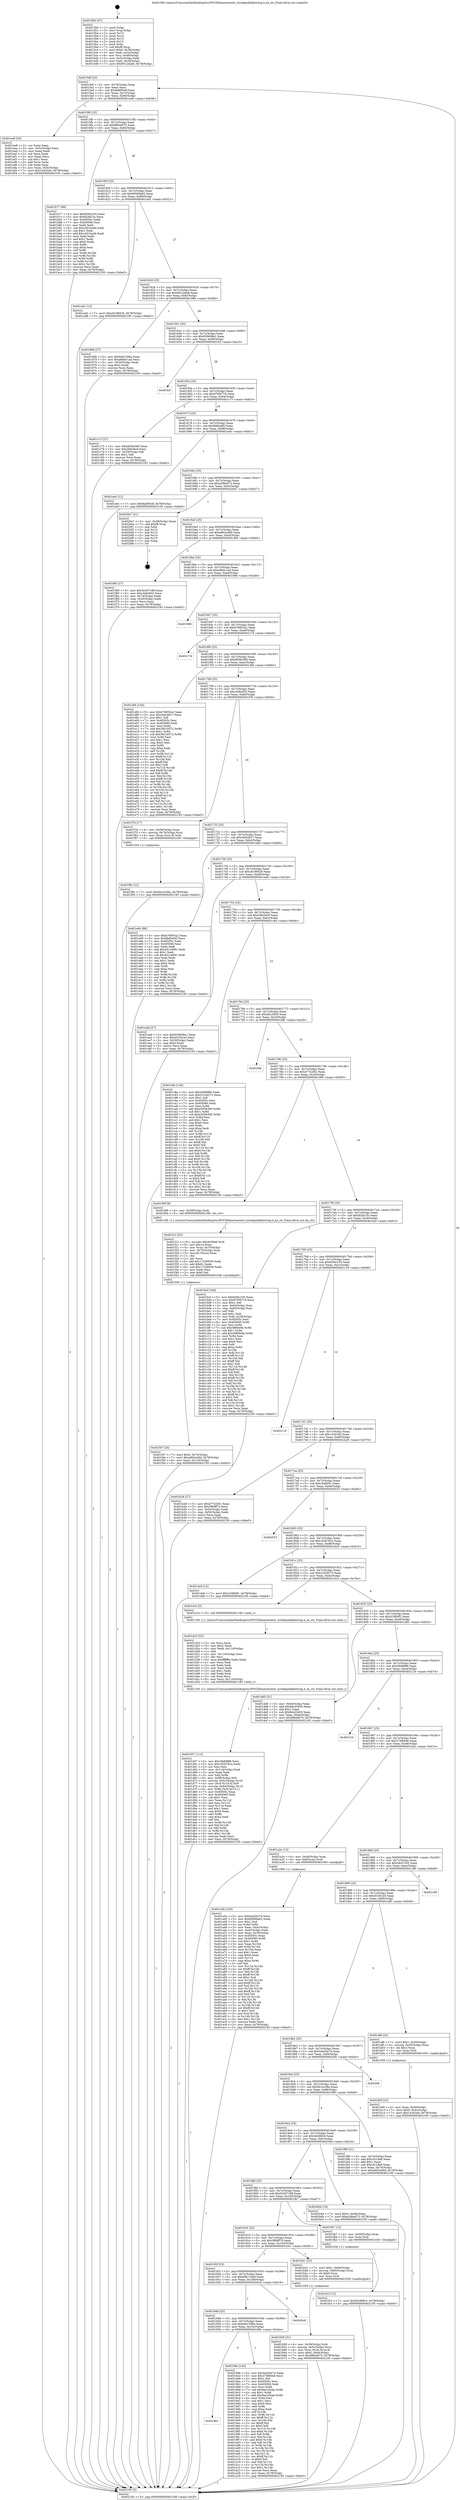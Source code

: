 digraph "0x4015b0" {
  label = "0x4015b0 (/mnt/c/Users/mathe/Desktop/tcc/POCII/binaries/extr_h2odepsklibkstring.h_ks_str_Final-ollvm.out::main(0))"
  labelloc = "t"
  node[shape=record]

  Entry [label="",width=0.3,height=0.3,shape=circle,fillcolor=black,style=filled]
  "0x4015df" [label="{
     0x4015df [23]\l
     | [instrs]\l
     &nbsp;&nbsp;0x4015df \<+3\>: mov -0x78(%rbp),%eax\l
     &nbsp;&nbsp;0x4015e2 \<+2\>: mov %eax,%ecx\l
     &nbsp;&nbsp;0x4015e4 \<+6\>: sub $0x8a8f544f,%ecx\l
     &nbsp;&nbsp;0x4015ea \<+3\>: mov %eax,-0x7c(%rbp)\l
     &nbsp;&nbsp;0x4015ed \<+3\>: mov %ecx,-0x80(%rbp)\l
     &nbsp;&nbsp;0x4015f0 \<+6\>: je 0000000000401ee8 \<main+0x938\>\l
  }"]
  "0x401ee8" [label="{
     0x401ee8 [33]\l
     | [instrs]\l
     &nbsp;&nbsp;0x401ee8 \<+2\>: xor %eax,%eax\l
     &nbsp;&nbsp;0x401eea \<+3\>: mov -0x5c(%rbp),%ecx\l
     &nbsp;&nbsp;0x401eed \<+2\>: mov %eax,%edx\l
     &nbsp;&nbsp;0x401eef \<+2\>: sub %ecx,%edx\l
     &nbsp;&nbsp;0x401ef1 \<+2\>: mov %eax,%ecx\l
     &nbsp;&nbsp;0x401ef3 \<+3\>: sub $0x1,%ecx\l
     &nbsp;&nbsp;0x401ef6 \<+2\>: add %ecx,%edx\l
     &nbsp;&nbsp;0x401ef8 \<+2\>: sub %edx,%eax\l
     &nbsp;&nbsp;0x401efa \<+3\>: mov %eax,-0x5c(%rbp)\l
     &nbsp;&nbsp;0x401efd \<+7\>: movl $0x14343d4,-0x78(%rbp)\l
     &nbsp;&nbsp;0x401f04 \<+5\>: jmp 0000000000402195 \<main+0xbe5\>\l
  }"]
  "0x4015f6" [label="{
     0x4015f6 [25]\l
     | [instrs]\l
     &nbsp;&nbsp;0x4015f6 \<+5\>: jmp 00000000004015fb \<main+0x4b\>\l
     &nbsp;&nbsp;0x4015fb \<+3\>: mov -0x7c(%rbp),%eax\l
     &nbsp;&nbsp;0x4015fe \<+5\>: sub $0x8f6ed675,%eax\l
     &nbsp;&nbsp;0x401603 \<+6\>: mov %eax,-0x84(%rbp)\l
     &nbsp;&nbsp;0x401609 \<+6\>: je 0000000000401b77 \<main+0x5c7\>\l
  }"]
  Exit [label="",width=0.3,height=0.3,shape=circle,fillcolor=black,style=filled,peripheries=2]
  "0x401b77" [label="{
     0x401b77 [88]\l
     | [instrs]\l
     &nbsp;&nbsp;0x401b77 \<+5\>: mov $0xf458c235,%eax\l
     &nbsp;&nbsp;0x401b7c \<+5\>: mov $0xf42fa15c,%ecx\l
     &nbsp;&nbsp;0x401b81 \<+7\>: mov 0x40505c,%edx\l
     &nbsp;&nbsp;0x401b88 \<+7\>: mov 0x405060,%esi\l
     &nbsp;&nbsp;0x401b8f \<+2\>: mov %edx,%edi\l
     &nbsp;&nbsp;0x401b91 \<+6\>: sub $0xc401ba4b,%edi\l
     &nbsp;&nbsp;0x401b97 \<+3\>: sub $0x1,%edi\l
     &nbsp;&nbsp;0x401b9a \<+6\>: add $0xc401ba4b,%edi\l
     &nbsp;&nbsp;0x401ba0 \<+3\>: imul %edi,%edx\l
     &nbsp;&nbsp;0x401ba3 \<+3\>: and $0x1,%edx\l
     &nbsp;&nbsp;0x401ba6 \<+3\>: cmp $0x0,%edx\l
     &nbsp;&nbsp;0x401ba9 \<+4\>: sete %r8b\l
     &nbsp;&nbsp;0x401bad \<+3\>: cmp $0xa,%esi\l
     &nbsp;&nbsp;0x401bb0 \<+4\>: setl %r9b\l
     &nbsp;&nbsp;0x401bb4 \<+3\>: mov %r8b,%r10b\l
     &nbsp;&nbsp;0x401bb7 \<+3\>: and %r9b,%r10b\l
     &nbsp;&nbsp;0x401bba \<+3\>: xor %r9b,%r8b\l
     &nbsp;&nbsp;0x401bbd \<+3\>: or %r8b,%r10b\l
     &nbsp;&nbsp;0x401bc0 \<+4\>: test $0x1,%r10b\l
     &nbsp;&nbsp;0x401bc4 \<+3\>: cmovne %ecx,%eax\l
     &nbsp;&nbsp;0x401bc7 \<+3\>: mov %eax,-0x78(%rbp)\l
     &nbsp;&nbsp;0x401bca \<+5\>: jmp 0000000000402195 \<main+0xbe5\>\l
  }"]
  "0x40160f" [label="{
     0x40160f [25]\l
     | [instrs]\l
     &nbsp;&nbsp;0x40160f \<+5\>: jmp 0000000000401614 \<main+0x64\>\l
     &nbsp;&nbsp;0x401614 \<+3\>: mov -0x7c(%rbp),%eax\l
     &nbsp;&nbsp;0x401617 \<+5\>: sub $0x90099a62,%eax\l
     &nbsp;&nbsp;0x40161c \<+6\>: mov %eax,-0x88(%rbp)\l
     &nbsp;&nbsp;0x401622 \<+6\>: je 0000000000401ad1 \<main+0x521\>\l
  }"]
  "0x401fc3" [label="{
     0x401fc3 [12]\l
     | [instrs]\l
     &nbsp;&nbsp;0x401fc3 \<+7\>: movl $0x5dc96fc4,-0x78(%rbp)\l
     &nbsp;&nbsp;0x401fca \<+5\>: jmp 0000000000402195 \<main+0xbe5\>\l
  }"]
  "0x401ad1" [label="{
     0x401ad1 [12]\l
     | [instrs]\l
     &nbsp;&nbsp;0x401ad1 \<+7\>: movl $0xc8199429,-0x78(%rbp)\l
     &nbsp;&nbsp;0x401ad8 \<+5\>: jmp 0000000000402195 \<main+0xbe5\>\l
  }"]
  "0x401628" [label="{
     0x401628 [25]\l
     | [instrs]\l
     &nbsp;&nbsp;0x401628 \<+5\>: jmp 000000000040162d \<main+0x7d\>\l
     &nbsp;&nbsp;0x40162d \<+3\>: mov -0x7c(%rbp),%eax\l
     &nbsp;&nbsp;0x401630 \<+5\>: sub $0x9012eda6,%eax\l
     &nbsp;&nbsp;0x401635 \<+6\>: mov %eax,-0x8c(%rbp)\l
     &nbsp;&nbsp;0x40163b \<+6\>: je 000000000040196b \<main+0x3bb\>\l
  }"]
  "0x401f8c" [label="{
     0x401f8c [12]\l
     | [instrs]\l
     &nbsp;&nbsp;0x401f8c \<+7\>: movl $0x5b1ec56a,-0x78(%rbp)\l
     &nbsp;&nbsp;0x401f93 \<+5\>: jmp 0000000000402195 \<main+0xbe5\>\l
  }"]
  "0x40196b" [label="{
     0x40196b [27]\l
     | [instrs]\l
     &nbsp;&nbsp;0x40196b \<+5\>: mov $0x6e61596a,%eax\l
     &nbsp;&nbsp;0x401970 \<+5\>: mov $0xa9bdc1ad,%ecx\l
     &nbsp;&nbsp;0x401975 \<+3\>: mov -0x34(%rbp),%edx\l
     &nbsp;&nbsp;0x401978 \<+3\>: cmp $0x2,%edx\l
     &nbsp;&nbsp;0x40197b \<+3\>: cmovne %ecx,%eax\l
     &nbsp;&nbsp;0x40197e \<+3\>: mov %eax,-0x78(%rbp)\l
     &nbsp;&nbsp;0x401981 \<+5\>: jmp 0000000000402195 \<main+0xbe5\>\l
  }"]
  "0x401641" [label="{
     0x401641 [25]\l
     | [instrs]\l
     &nbsp;&nbsp;0x401641 \<+5\>: jmp 0000000000401646 \<main+0x96\>\l
     &nbsp;&nbsp;0x401646 \<+3\>: mov -0x7c(%rbp),%eax\l
     &nbsp;&nbsp;0x401649 \<+5\>: sub $0x930608e1,%eax\l
     &nbsp;&nbsp;0x40164e \<+6\>: mov %eax,-0x90(%rbp)\l
     &nbsp;&nbsp;0x401654 \<+6\>: je 0000000000401fcf \<main+0xa1f\>\l
  }"]
  "0x402195" [label="{
     0x402195 [5]\l
     | [instrs]\l
     &nbsp;&nbsp;0x402195 \<+5\>: jmp 00000000004015df \<main+0x2f\>\l
  }"]
  "0x4015b0" [label="{
     0x4015b0 [47]\l
     | [instrs]\l
     &nbsp;&nbsp;0x4015b0 \<+1\>: push %rbp\l
     &nbsp;&nbsp;0x4015b1 \<+3\>: mov %rsp,%rbp\l
     &nbsp;&nbsp;0x4015b4 \<+2\>: push %r15\l
     &nbsp;&nbsp;0x4015b6 \<+2\>: push %r14\l
     &nbsp;&nbsp;0x4015b8 \<+2\>: push %r13\l
     &nbsp;&nbsp;0x4015ba \<+2\>: push %r12\l
     &nbsp;&nbsp;0x4015bc \<+1\>: push %rbx\l
     &nbsp;&nbsp;0x4015bd \<+7\>: sub $0xf8,%rsp\l
     &nbsp;&nbsp;0x4015c4 \<+7\>: movl $0x0,-0x38(%rbp)\l
     &nbsp;&nbsp;0x4015cb \<+3\>: mov %edi,-0x3c(%rbp)\l
     &nbsp;&nbsp;0x4015ce \<+4\>: mov %rsi,-0x48(%rbp)\l
     &nbsp;&nbsp;0x4015d2 \<+3\>: mov -0x3c(%rbp),%edi\l
     &nbsp;&nbsp;0x4015d5 \<+3\>: mov %edi,-0x34(%rbp)\l
     &nbsp;&nbsp;0x4015d8 \<+7\>: movl $0x9012eda6,-0x78(%rbp)\l
  }"]
  "0x401f47" [label="{
     0x401f47 [25]\l
     | [instrs]\l
     &nbsp;&nbsp;0x401f47 \<+7\>: movl $0x0,-0x74(%rbp)\l
     &nbsp;&nbsp;0x401f4e \<+7\>: movl $0xa862a49d,-0x78(%rbp)\l
     &nbsp;&nbsp;0x401f55 \<+6\>: mov %eax,-0x118(%rbp)\l
     &nbsp;&nbsp;0x401f5b \<+5\>: jmp 0000000000402195 \<main+0xbe5\>\l
  }"]
  "0x401fcf" [label="{
     0x401fcf\l
  }", style=dashed]
  "0x40165a" [label="{
     0x40165a [25]\l
     | [instrs]\l
     &nbsp;&nbsp;0x40165a \<+5\>: jmp 000000000040165f \<main+0xaf\>\l
     &nbsp;&nbsp;0x40165f \<+3\>: mov -0x7c(%rbp),%eax\l
     &nbsp;&nbsp;0x401662 \<+5\>: sub $0x976f4719,%eax\l
     &nbsp;&nbsp;0x401667 \<+6\>: mov %eax,-0x94(%rbp)\l
     &nbsp;&nbsp;0x40166d \<+6\>: je 0000000000401c73 \<main+0x6c3\>\l
  }"]
  "0x401f12" [label="{
     0x401f12 [53]\l
     | [instrs]\l
     &nbsp;&nbsp;0x401f12 \<+10\>: movabs $0x4030b6,%rdi\l
     &nbsp;&nbsp;0x401f1c \<+5\>: mov $0x1a,%ecx\l
     &nbsp;&nbsp;0x401f21 \<+4\>: mov %rax,-0x70(%rbp)\l
     &nbsp;&nbsp;0x401f25 \<+4\>: mov -0x70(%rbp),%rax\l
     &nbsp;&nbsp;0x401f29 \<+3\>: movsbl (%rax),%eax\l
     &nbsp;&nbsp;0x401f2c \<+1\>: cltd\l
     &nbsp;&nbsp;0x401f2d \<+2\>: idiv %ecx\l
     &nbsp;&nbsp;0x401f2f \<+6\>: add $0x17256939,%edx\l
     &nbsp;&nbsp;0x401f35 \<+3\>: add $0x61,%edx\l
     &nbsp;&nbsp;0x401f38 \<+6\>: sub $0x17256939,%edx\l
     &nbsp;&nbsp;0x401f3e \<+2\>: mov %edx,%esi\l
     &nbsp;&nbsp;0x401f40 \<+2\>: mov $0x0,%al\l
     &nbsp;&nbsp;0x401f42 \<+5\>: call 0000000000401040 \<printf@plt\>\l
     | [calls]\l
     &nbsp;&nbsp;0x401040 \{1\} (unknown)\l
  }"]
  "0x401c73" [label="{
     0x401c73 [27]\l
     | [instrs]\l
     &nbsp;&nbsp;0x401c73 \<+5\>: mov $0xb836e580,%eax\l
     &nbsp;&nbsp;0x401c78 \<+5\>: mov $0xcf4b5bc9,%ecx\l
     &nbsp;&nbsp;0x401c7d \<+3\>: mov -0x29(%rbp),%dl\l
     &nbsp;&nbsp;0x401c80 \<+3\>: test $0x1,%dl\l
     &nbsp;&nbsp;0x401c83 \<+3\>: cmovne %ecx,%eax\l
     &nbsp;&nbsp;0x401c86 \<+3\>: mov %eax,-0x78(%rbp)\l
     &nbsp;&nbsp;0x401c89 \<+5\>: jmp 0000000000402195 \<main+0xbe5\>\l
  }"]
  "0x401673" [label="{
     0x401673 [25]\l
     | [instrs]\l
     &nbsp;&nbsp;0x401673 \<+5\>: jmp 0000000000401678 \<main+0xc8\>\l
     &nbsp;&nbsp;0x401678 \<+3\>: mov -0x7c(%rbp),%eax\l
     &nbsp;&nbsp;0x40167b \<+5\>: sub $0x9bf0afd5,%eax\l
     &nbsp;&nbsp;0x401680 \<+6\>: mov %eax,-0x98(%rbp)\l
     &nbsp;&nbsp;0x401686 \<+6\>: je 0000000000401edc \<main+0x92c\>\l
  }"]
  "0x401d57" [label="{
     0x401d57 [114]\l
     | [instrs]\l
     &nbsp;&nbsp;0x401d57 \<+5\>: mov $0x2fe69f86,%ecx\l
     &nbsp;&nbsp;0x401d5c \<+5\>: mov $0x162b781e,%edx\l
     &nbsp;&nbsp;0x401d61 \<+2\>: xor %esi,%esi\l
     &nbsp;&nbsp;0x401d63 \<+6\>: mov -0x114(%rbp),%edi\l
     &nbsp;&nbsp;0x401d69 \<+3\>: imul %eax,%edi\l
     &nbsp;&nbsp;0x401d6c \<+3\>: mov %dil,%r8b\l
     &nbsp;&nbsp;0x401d6f \<+4\>: mov -0x58(%rbp),%r9\l
     &nbsp;&nbsp;0x401d73 \<+4\>: movslq -0x5c(%rbp),%r10\l
     &nbsp;&nbsp;0x401d77 \<+4\>: mov (%r9,%r10,8),%r9\l
     &nbsp;&nbsp;0x401d7b \<+4\>: movslq -0x64(%rbp),%r10\l
     &nbsp;&nbsp;0x401d7f \<+4\>: mov %r8b,(%r9,%r10,1)\l
     &nbsp;&nbsp;0x401d83 \<+7\>: mov 0x40505c,%eax\l
     &nbsp;&nbsp;0x401d8a \<+7\>: mov 0x405060,%edi\l
     &nbsp;&nbsp;0x401d91 \<+3\>: sub $0x1,%esi\l
     &nbsp;&nbsp;0x401d94 \<+3\>: mov %eax,%r11d\l
     &nbsp;&nbsp;0x401d97 \<+3\>: add %esi,%r11d\l
     &nbsp;&nbsp;0x401d9a \<+4\>: imul %r11d,%eax\l
     &nbsp;&nbsp;0x401d9e \<+3\>: and $0x1,%eax\l
     &nbsp;&nbsp;0x401da1 \<+3\>: cmp $0x0,%eax\l
     &nbsp;&nbsp;0x401da4 \<+4\>: sete %r8b\l
     &nbsp;&nbsp;0x401da8 \<+3\>: cmp $0xa,%edi\l
     &nbsp;&nbsp;0x401dab \<+3\>: setl %bl\l
     &nbsp;&nbsp;0x401dae \<+3\>: mov %r8b,%r14b\l
     &nbsp;&nbsp;0x401db1 \<+3\>: and %bl,%r14b\l
     &nbsp;&nbsp;0x401db4 \<+3\>: xor %bl,%r8b\l
     &nbsp;&nbsp;0x401db7 \<+3\>: or %r8b,%r14b\l
     &nbsp;&nbsp;0x401dba \<+4\>: test $0x1,%r14b\l
     &nbsp;&nbsp;0x401dbe \<+3\>: cmovne %edx,%ecx\l
     &nbsp;&nbsp;0x401dc1 \<+3\>: mov %ecx,-0x78(%rbp)\l
     &nbsp;&nbsp;0x401dc4 \<+5\>: jmp 0000000000402195 \<main+0xbe5\>\l
  }"]
  "0x401edc" [label="{
     0x401edc [12]\l
     | [instrs]\l
     &nbsp;&nbsp;0x401edc \<+7\>: movl $0x8a8f544f,-0x78(%rbp)\l
     &nbsp;&nbsp;0x401ee3 \<+5\>: jmp 0000000000402195 \<main+0xbe5\>\l
  }"]
  "0x40168c" [label="{
     0x40168c [25]\l
     | [instrs]\l
     &nbsp;&nbsp;0x40168c \<+5\>: jmp 0000000000401691 \<main+0xe1\>\l
     &nbsp;&nbsp;0x401691 \<+3\>: mov -0x7c(%rbp),%eax\l
     &nbsp;&nbsp;0x401694 \<+5\>: sub $0xa28be072,%eax\l
     &nbsp;&nbsp;0x401699 \<+6\>: mov %eax,-0x9c(%rbp)\l
     &nbsp;&nbsp;0x40169f \<+6\>: je 00000000004020e7 \<main+0xb37\>\l
  }"]
  "0x401d23" [label="{
     0x401d23 [52]\l
     | [instrs]\l
     &nbsp;&nbsp;0x401d23 \<+2\>: xor %ecx,%ecx\l
     &nbsp;&nbsp;0x401d25 \<+5\>: mov $0x2,%edx\l
     &nbsp;&nbsp;0x401d2a \<+6\>: mov %edx,-0x110(%rbp)\l
     &nbsp;&nbsp;0x401d30 \<+1\>: cltd\l
     &nbsp;&nbsp;0x401d31 \<+6\>: mov -0x110(%rbp),%esi\l
     &nbsp;&nbsp;0x401d37 \<+2\>: idiv %esi\l
     &nbsp;&nbsp;0x401d39 \<+6\>: imul $0xfffffffe,%edx,%edx\l
     &nbsp;&nbsp;0x401d3f \<+2\>: mov %ecx,%edi\l
     &nbsp;&nbsp;0x401d41 \<+2\>: sub %edx,%edi\l
     &nbsp;&nbsp;0x401d43 \<+2\>: mov %ecx,%edx\l
     &nbsp;&nbsp;0x401d45 \<+3\>: sub $0x1,%edx\l
     &nbsp;&nbsp;0x401d48 \<+2\>: add %edx,%edi\l
     &nbsp;&nbsp;0x401d4a \<+2\>: sub %edi,%ecx\l
     &nbsp;&nbsp;0x401d4c \<+6\>: mov %ecx,-0x114(%rbp)\l
     &nbsp;&nbsp;0x401d52 \<+5\>: call 0000000000401160 \<next_i\>\l
     | [calls]\l
     &nbsp;&nbsp;0x401160 \{1\} (/mnt/c/Users/mathe/Desktop/tcc/POCII/binaries/extr_h2odepsklibkstring.h_ks_str_Final-ollvm.out::next_i)\l
  }"]
  "0x4020e7" [label="{
     0x4020e7 [21]\l
     | [instrs]\l
     &nbsp;&nbsp;0x4020e7 \<+3\>: mov -0x38(%rbp),%eax\l
     &nbsp;&nbsp;0x4020ea \<+7\>: add $0xf8,%rsp\l
     &nbsp;&nbsp;0x4020f1 \<+1\>: pop %rbx\l
     &nbsp;&nbsp;0x4020f2 \<+2\>: pop %r12\l
     &nbsp;&nbsp;0x4020f4 \<+2\>: pop %r13\l
     &nbsp;&nbsp;0x4020f6 \<+2\>: pop %r14\l
     &nbsp;&nbsp;0x4020f8 \<+2\>: pop %r15\l
     &nbsp;&nbsp;0x4020fa \<+1\>: pop %rbp\l
     &nbsp;&nbsp;0x4020fb \<+1\>: ret\l
  }"]
  "0x4016a5" [label="{
     0x4016a5 [25]\l
     | [instrs]\l
     &nbsp;&nbsp;0x4016a5 \<+5\>: jmp 00000000004016aa \<main+0xfa\>\l
     &nbsp;&nbsp;0x4016aa \<+3\>: mov -0x7c(%rbp),%eax\l
     &nbsp;&nbsp;0x4016ad \<+5\>: sub $0xa862a49d,%eax\l
     &nbsp;&nbsp;0x4016b2 \<+6\>: mov %eax,-0xa0(%rbp)\l
     &nbsp;&nbsp;0x4016b8 \<+6\>: je 0000000000401f60 \<main+0x9b0\>\l
  }"]
  "0x401b58" [label="{
     0x401b58 [31]\l
     | [instrs]\l
     &nbsp;&nbsp;0x401b58 \<+4\>: mov -0x58(%rbp),%rdi\l
     &nbsp;&nbsp;0x401b5c \<+4\>: movslq -0x5c(%rbp),%rcx\l
     &nbsp;&nbsp;0x401b60 \<+4\>: mov %rax,(%rdi,%rcx,8)\l
     &nbsp;&nbsp;0x401b64 \<+7\>: movl $0x0,-0x64(%rbp)\l
     &nbsp;&nbsp;0x401b6b \<+7\>: movl $0x8f6ed675,-0x78(%rbp)\l
     &nbsp;&nbsp;0x401b72 \<+5\>: jmp 0000000000402195 \<main+0xbe5\>\l
  }"]
  "0x401f60" [label="{
     0x401f60 [27]\l
     | [instrs]\l
     &nbsp;&nbsp;0x401f60 \<+5\>: mov $0x5e3d7188,%eax\l
     &nbsp;&nbsp;0x401f65 \<+5\>: mov $0xc4db4f33,%ecx\l
     &nbsp;&nbsp;0x401f6a \<+3\>: mov -0x74(%rbp),%edx\l
     &nbsp;&nbsp;0x401f6d \<+3\>: cmp -0x50(%rbp),%edx\l
     &nbsp;&nbsp;0x401f70 \<+3\>: cmovl %ecx,%eax\l
     &nbsp;&nbsp;0x401f73 \<+3\>: mov %eax,-0x78(%rbp)\l
     &nbsp;&nbsp;0x401f76 \<+5\>: jmp 0000000000402195 \<main+0xbe5\>\l
  }"]
  "0x4016be" [label="{
     0x4016be [25]\l
     | [instrs]\l
     &nbsp;&nbsp;0x4016be \<+5\>: jmp 00000000004016c3 \<main+0x113\>\l
     &nbsp;&nbsp;0x4016c3 \<+3\>: mov -0x7c(%rbp),%eax\l
     &nbsp;&nbsp;0x4016c6 \<+5\>: sub $0xa9bdc1ad,%eax\l
     &nbsp;&nbsp;0x4016cb \<+6\>: mov %eax,-0xa4(%rbp)\l
     &nbsp;&nbsp;0x4016d1 \<+6\>: je 0000000000401986 \<main+0x3d6\>\l
  }"]
  "0x401b0f" [label="{
     0x401b0f [23]\l
     | [instrs]\l
     &nbsp;&nbsp;0x401b0f \<+4\>: mov %rax,-0x58(%rbp)\l
     &nbsp;&nbsp;0x401b13 \<+7\>: movl $0x0,-0x5c(%rbp)\l
     &nbsp;&nbsp;0x401b1a \<+7\>: movl $0x14343d4,-0x78(%rbp)\l
     &nbsp;&nbsp;0x401b21 \<+5\>: jmp 0000000000402195 \<main+0xbe5\>\l
  }"]
  "0x401986" [label="{
     0x401986\l
  }", style=dashed]
  "0x4016d7" [label="{
     0x4016d7 [25]\l
     | [instrs]\l
     &nbsp;&nbsp;0x4016d7 \<+5\>: jmp 00000000004016dc \<main+0x12c\>\l
     &nbsp;&nbsp;0x4016dc \<+3\>: mov -0x7c(%rbp),%eax\l
     &nbsp;&nbsp;0x4016df \<+5\>: sub $0xb76855a2,%eax\l
     &nbsp;&nbsp;0x4016e4 \<+6\>: mov %eax,-0xa8(%rbp)\l
     &nbsp;&nbsp;0x4016ea \<+6\>: je 000000000040217d \<main+0xbcd\>\l
  }"]
  "0x401a3b" [label="{
     0x401a3b [150]\l
     | [instrs]\l
     &nbsp;&nbsp;0x401a3b \<+5\>: mov $0x5a420e7d,%ecx\l
     &nbsp;&nbsp;0x401a40 \<+5\>: mov $0x90099a62,%edx\l
     &nbsp;&nbsp;0x401a45 \<+3\>: mov $0x1,%sil\l
     &nbsp;&nbsp;0x401a48 \<+3\>: xor %r8d,%r8d\l
     &nbsp;&nbsp;0x401a4b \<+3\>: mov %eax,-0x4c(%rbp)\l
     &nbsp;&nbsp;0x401a4e \<+3\>: mov -0x4c(%rbp),%eax\l
     &nbsp;&nbsp;0x401a51 \<+3\>: mov %eax,-0x30(%rbp)\l
     &nbsp;&nbsp;0x401a54 \<+7\>: mov 0x40505c,%eax\l
     &nbsp;&nbsp;0x401a5b \<+8\>: mov 0x405060,%r9d\l
     &nbsp;&nbsp;0x401a63 \<+4\>: sub $0x1,%r8d\l
     &nbsp;&nbsp;0x401a67 \<+3\>: mov %eax,%r10d\l
     &nbsp;&nbsp;0x401a6a \<+3\>: add %r8d,%r10d\l
     &nbsp;&nbsp;0x401a6d \<+4\>: imul %r10d,%eax\l
     &nbsp;&nbsp;0x401a71 \<+3\>: and $0x1,%eax\l
     &nbsp;&nbsp;0x401a74 \<+3\>: cmp $0x0,%eax\l
     &nbsp;&nbsp;0x401a77 \<+4\>: sete %r11b\l
     &nbsp;&nbsp;0x401a7b \<+4\>: cmp $0xa,%r9d\l
     &nbsp;&nbsp;0x401a7f \<+3\>: setl %bl\l
     &nbsp;&nbsp;0x401a82 \<+3\>: mov %r11b,%r14b\l
     &nbsp;&nbsp;0x401a85 \<+4\>: xor $0xff,%r14b\l
     &nbsp;&nbsp;0x401a89 \<+3\>: mov %bl,%r15b\l
     &nbsp;&nbsp;0x401a8c \<+4\>: xor $0xff,%r15b\l
     &nbsp;&nbsp;0x401a90 \<+4\>: xor $0x1,%sil\l
     &nbsp;&nbsp;0x401a94 \<+3\>: mov %r14b,%r12b\l
     &nbsp;&nbsp;0x401a97 \<+4\>: and $0xff,%r12b\l
     &nbsp;&nbsp;0x401a9b \<+3\>: and %sil,%r11b\l
     &nbsp;&nbsp;0x401a9e \<+3\>: mov %r15b,%r13b\l
     &nbsp;&nbsp;0x401aa1 \<+4\>: and $0xff,%r13b\l
     &nbsp;&nbsp;0x401aa5 \<+3\>: and %sil,%bl\l
     &nbsp;&nbsp;0x401aa8 \<+3\>: or %r11b,%r12b\l
     &nbsp;&nbsp;0x401aab \<+3\>: or %bl,%r13b\l
     &nbsp;&nbsp;0x401aae \<+3\>: xor %r13b,%r12b\l
     &nbsp;&nbsp;0x401ab1 \<+3\>: or %r15b,%r14b\l
     &nbsp;&nbsp;0x401ab4 \<+4\>: xor $0xff,%r14b\l
     &nbsp;&nbsp;0x401ab8 \<+4\>: or $0x1,%sil\l
     &nbsp;&nbsp;0x401abc \<+3\>: and %sil,%r14b\l
     &nbsp;&nbsp;0x401abf \<+3\>: or %r14b,%r12b\l
     &nbsp;&nbsp;0x401ac2 \<+4\>: test $0x1,%r12b\l
     &nbsp;&nbsp;0x401ac6 \<+3\>: cmovne %edx,%ecx\l
     &nbsp;&nbsp;0x401ac9 \<+3\>: mov %ecx,-0x78(%rbp)\l
     &nbsp;&nbsp;0x401acc \<+5\>: jmp 0000000000402195 \<main+0xbe5\>\l
  }"]
  "0x40217d" [label="{
     0x40217d\l
  }", style=dashed]
  "0x4016f0" [label="{
     0x4016f0 [25]\l
     | [instrs]\l
     &nbsp;&nbsp;0x4016f0 \<+5\>: jmp 00000000004016f5 \<main+0x145\>\l
     &nbsp;&nbsp;0x4016f5 \<+3\>: mov -0x7c(%rbp),%eax\l
     &nbsp;&nbsp;0x4016f8 \<+5\>: sub $0xb836e580,%eax\l
     &nbsp;&nbsp;0x4016fd \<+6\>: mov %eax,-0xac(%rbp)\l
     &nbsp;&nbsp;0x401703 \<+6\>: je 0000000000401df4 \<main+0x844\>\l
  }"]
  "0x401961" [label="{
     0x401961\l
  }", style=dashed]
  "0x401df4" [label="{
     0x401df4 [144]\l
     | [instrs]\l
     &nbsp;&nbsp;0x401df4 \<+5\>: mov $0xb76855a2,%eax\l
     &nbsp;&nbsp;0x401df9 \<+5\>: mov $0xc60c0817,%ecx\l
     &nbsp;&nbsp;0x401dfe \<+2\>: mov $0x1,%dl\l
     &nbsp;&nbsp;0x401e00 \<+7\>: mov 0x40505c,%esi\l
     &nbsp;&nbsp;0x401e07 \<+7\>: mov 0x405060,%edi\l
     &nbsp;&nbsp;0x401e0e \<+3\>: mov %esi,%r8d\l
     &nbsp;&nbsp;0x401e11 \<+7\>: add $0x39c1b572,%r8d\l
     &nbsp;&nbsp;0x401e18 \<+4\>: sub $0x1,%r8d\l
     &nbsp;&nbsp;0x401e1c \<+7\>: sub $0x39c1b572,%r8d\l
     &nbsp;&nbsp;0x401e23 \<+4\>: imul %r8d,%esi\l
     &nbsp;&nbsp;0x401e27 \<+3\>: and $0x1,%esi\l
     &nbsp;&nbsp;0x401e2a \<+3\>: cmp $0x0,%esi\l
     &nbsp;&nbsp;0x401e2d \<+4\>: sete %r9b\l
     &nbsp;&nbsp;0x401e31 \<+3\>: cmp $0xa,%edi\l
     &nbsp;&nbsp;0x401e34 \<+4\>: setl %r10b\l
     &nbsp;&nbsp;0x401e38 \<+3\>: mov %r9b,%r11b\l
     &nbsp;&nbsp;0x401e3b \<+4\>: xor $0xff,%r11b\l
     &nbsp;&nbsp;0x401e3f \<+3\>: mov %r10b,%bl\l
     &nbsp;&nbsp;0x401e42 \<+3\>: xor $0xff,%bl\l
     &nbsp;&nbsp;0x401e45 \<+3\>: xor $0x1,%dl\l
     &nbsp;&nbsp;0x401e48 \<+3\>: mov %r11b,%r14b\l
     &nbsp;&nbsp;0x401e4b \<+4\>: and $0xff,%r14b\l
     &nbsp;&nbsp;0x401e4f \<+3\>: and %dl,%r9b\l
     &nbsp;&nbsp;0x401e52 \<+3\>: mov %bl,%r15b\l
     &nbsp;&nbsp;0x401e55 \<+4\>: and $0xff,%r15b\l
     &nbsp;&nbsp;0x401e59 \<+3\>: and %dl,%r10b\l
     &nbsp;&nbsp;0x401e5c \<+3\>: or %r9b,%r14b\l
     &nbsp;&nbsp;0x401e5f \<+3\>: or %r10b,%r15b\l
     &nbsp;&nbsp;0x401e62 \<+3\>: xor %r15b,%r14b\l
     &nbsp;&nbsp;0x401e65 \<+3\>: or %bl,%r11b\l
     &nbsp;&nbsp;0x401e68 \<+4\>: xor $0xff,%r11b\l
     &nbsp;&nbsp;0x401e6c \<+3\>: or $0x1,%dl\l
     &nbsp;&nbsp;0x401e6f \<+3\>: and %dl,%r11b\l
     &nbsp;&nbsp;0x401e72 \<+3\>: or %r11b,%r14b\l
     &nbsp;&nbsp;0x401e75 \<+4\>: test $0x1,%r14b\l
     &nbsp;&nbsp;0x401e79 \<+3\>: cmovne %ecx,%eax\l
     &nbsp;&nbsp;0x401e7c \<+3\>: mov %eax,-0x78(%rbp)\l
     &nbsp;&nbsp;0x401e7f \<+5\>: jmp 0000000000402195 \<main+0xbe5\>\l
  }"]
  "0x401709" [label="{
     0x401709 [25]\l
     | [instrs]\l
     &nbsp;&nbsp;0x401709 \<+5\>: jmp 000000000040170e \<main+0x15e\>\l
     &nbsp;&nbsp;0x40170e \<+3\>: mov -0x7c(%rbp),%eax\l
     &nbsp;&nbsp;0x401711 \<+5\>: sub $0xc4db4f33,%eax\l
     &nbsp;&nbsp;0x401716 \<+6\>: mov %eax,-0xb0(%rbp)\l
     &nbsp;&nbsp;0x40171c \<+6\>: je 0000000000401f7b \<main+0x9cb\>\l
  }"]
  "0x40199e" [label="{
     0x40199e [144]\l
     | [instrs]\l
     &nbsp;&nbsp;0x40199e \<+5\>: mov $0x5a420e7d,%eax\l
     &nbsp;&nbsp;0x4019a3 \<+5\>: mov $0x374f6646,%ecx\l
     &nbsp;&nbsp;0x4019a8 \<+2\>: mov $0x1,%dl\l
     &nbsp;&nbsp;0x4019aa \<+7\>: mov 0x40505c,%esi\l
     &nbsp;&nbsp;0x4019b1 \<+7\>: mov 0x405060,%edi\l
     &nbsp;&nbsp;0x4019b8 \<+3\>: mov %esi,%r8d\l
     &nbsp;&nbsp;0x4019bb \<+7\>: sub $0x9ee162ab,%r8d\l
     &nbsp;&nbsp;0x4019c2 \<+4\>: sub $0x1,%r8d\l
     &nbsp;&nbsp;0x4019c6 \<+7\>: add $0x9ee162ab,%r8d\l
     &nbsp;&nbsp;0x4019cd \<+4\>: imul %r8d,%esi\l
     &nbsp;&nbsp;0x4019d1 \<+3\>: and $0x1,%esi\l
     &nbsp;&nbsp;0x4019d4 \<+3\>: cmp $0x0,%esi\l
     &nbsp;&nbsp;0x4019d7 \<+4\>: sete %r9b\l
     &nbsp;&nbsp;0x4019db \<+3\>: cmp $0xa,%edi\l
     &nbsp;&nbsp;0x4019de \<+4\>: setl %r10b\l
     &nbsp;&nbsp;0x4019e2 \<+3\>: mov %r9b,%r11b\l
     &nbsp;&nbsp;0x4019e5 \<+4\>: xor $0xff,%r11b\l
     &nbsp;&nbsp;0x4019e9 \<+3\>: mov %r10b,%bl\l
     &nbsp;&nbsp;0x4019ec \<+3\>: xor $0xff,%bl\l
     &nbsp;&nbsp;0x4019ef \<+3\>: xor $0x0,%dl\l
     &nbsp;&nbsp;0x4019f2 \<+3\>: mov %r11b,%r14b\l
     &nbsp;&nbsp;0x4019f5 \<+4\>: and $0x0,%r14b\l
     &nbsp;&nbsp;0x4019f9 \<+3\>: and %dl,%r9b\l
     &nbsp;&nbsp;0x4019fc \<+3\>: mov %bl,%r15b\l
     &nbsp;&nbsp;0x4019ff \<+4\>: and $0x0,%r15b\l
     &nbsp;&nbsp;0x401a03 \<+3\>: and %dl,%r10b\l
     &nbsp;&nbsp;0x401a06 \<+3\>: or %r9b,%r14b\l
     &nbsp;&nbsp;0x401a09 \<+3\>: or %r10b,%r15b\l
     &nbsp;&nbsp;0x401a0c \<+3\>: xor %r15b,%r14b\l
     &nbsp;&nbsp;0x401a0f \<+3\>: or %bl,%r11b\l
     &nbsp;&nbsp;0x401a12 \<+4\>: xor $0xff,%r11b\l
     &nbsp;&nbsp;0x401a16 \<+3\>: or $0x0,%dl\l
     &nbsp;&nbsp;0x401a19 \<+3\>: and %dl,%r11b\l
     &nbsp;&nbsp;0x401a1c \<+3\>: or %r11b,%r14b\l
     &nbsp;&nbsp;0x401a1f \<+4\>: test $0x1,%r14b\l
     &nbsp;&nbsp;0x401a23 \<+3\>: cmovne %ecx,%eax\l
     &nbsp;&nbsp;0x401a26 \<+3\>: mov %eax,-0x78(%rbp)\l
     &nbsp;&nbsp;0x401a29 \<+5\>: jmp 0000000000402195 \<main+0xbe5\>\l
  }"]
  "0x401f7b" [label="{
     0x401f7b [17]\l
     | [instrs]\l
     &nbsp;&nbsp;0x401f7b \<+4\>: mov -0x58(%rbp),%rax\l
     &nbsp;&nbsp;0x401f7f \<+4\>: movslq -0x74(%rbp),%rcx\l
     &nbsp;&nbsp;0x401f83 \<+4\>: mov (%rax,%rcx,8),%rdi\l
     &nbsp;&nbsp;0x401f87 \<+5\>: call 0000000000401030 \<free@plt\>\l
     | [calls]\l
     &nbsp;&nbsp;0x401030 \{1\} (unknown)\l
  }"]
  "0x401722" [label="{
     0x401722 [25]\l
     | [instrs]\l
     &nbsp;&nbsp;0x401722 \<+5\>: jmp 0000000000401727 \<main+0x177\>\l
     &nbsp;&nbsp;0x401727 \<+3\>: mov -0x7c(%rbp),%eax\l
     &nbsp;&nbsp;0x40172a \<+5\>: sub $0xc60c0817,%eax\l
     &nbsp;&nbsp;0x40172f \<+6\>: mov %eax,-0xb4(%rbp)\l
     &nbsp;&nbsp;0x401735 \<+6\>: je 0000000000401e84 \<main+0x8d4\>\l
  }"]
  "0x401948" [label="{
     0x401948 [25]\l
     | [instrs]\l
     &nbsp;&nbsp;0x401948 \<+5\>: jmp 000000000040194d \<main+0x39d\>\l
     &nbsp;&nbsp;0x40194d \<+3\>: mov -0x7c(%rbp),%eax\l
     &nbsp;&nbsp;0x401950 \<+5\>: sub $0x6e61596a,%eax\l
     &nbsp;&nbsp;0x401955 \<+6\>: mov %eax,-0x10c(%rbp)\l
     &nbsp;&nbsp;0x40195b \<+6\>: je 000000000040199e \<main+0x3ee\>\l
  }"]
  "0x401e84" [label="{
     0x401e84 [88]\l
     | [instrs]\l
     &nbsp;&nbsp;0x401e84 \<+5\>: mov $0xb76855a2,%eax\l
     &nbsp;&nbsp;0x401e89 \<+5\>: mov $0x9bf0afd5,%ecx\l
     &nbsp;&nbsp;0x401e8e \<+7\>: mov 0x40505c,%edx\l
     &nbsp;&nbsp;0x401e95 \<+7\>: mov 0x405060,%esi\l
     &nbsp;&nbsp;0x401e9c \<+2\>: mov %edx,%edi\l
     &nbsp;&nbsp;0x401e9e \<+6\>: add $0x441c4991,%edi\l
     &nbsp;&nbsp;0x401ea4 \<+3\>: sub $0x1,%edi\l
     &nbsp;&nbsp;0x401ea7 \<+6\>: sub $0x441c4991,%edi\l
     &nbsp;&nbsp;0x401ead \<+3\>: imul %edi,%edx\l
     &nbsp;&nbsp;0x401eb0 \<+3\>: and $0x1,%edx\l
     &nbsp;&nbsp;0x401eb3 \<+3\>: cmp $0x0,%edx\l
     &nbsp;&nbsp;0x401eb6 \<+4\>: sete %r8b\l
     &nbsp;&nbsp;0x401eba \<+3\>: cmp $0xa,%esi\l
     &nbsp;&nbsp;0x401ebd \<+4\>: setl %r9b\l
     &nbsp;&nbsp;0x401ec1 \<+3\>: mov %r8b,%r10b\l
     &nbsp;&nbsp;0x401ec4 \<+3\>: and %r9b,%r10b\l
     &nbsp;&nbsp;0x401ec7 \<+3\>: xor %r9b,%r8b\l
     &nbsp;&nbsp;0x401eca \<+3\>: or %r8b,%r10b\l
     &nbsp;&nbsp;0x401ecd \<+4\>: test $0x1,%r10b\l
     &nbsp;&nbsp;0x401ed1 \<+3\>: cmovne %ecx,%eax\l
     &nbsp;&nbsp;0x401ed4 \<+3\>: mov %eax,-0x78(%rbp)\l
     &nbsp;&nbsp;0x401ed7 \<+5\>: jmp 0000000000402195 \<main+0xbe5\>\l
  }"]
  "0x40173b" [label="{
     0x40173b [25]\l
     | [instrs]\l
     &nbsp;&nbsp;0x40173b \<+5\>: jmp 0000000000401740 \<main+0x190\>\l
     &nbsp;&nbsp;0x401740 \<+3\>: mov -0x7c(%rbp),%eax\l
     &nbsp;&nbsp;0x401743 \<+5\>: sub $0xc8199429,%eax\l
     &nbsp;&nbsp;0x401748 \<+6\>: mov %eax,-0xb8(%rbp)\l
     &nbsp;&nbsp;0x40174e \<+6\>: je 0000000000401add \<main+0x52d\>\l
  }"]
  "0x4020c8" [label="{
     0x4020c8\l
  }", style=dashed]
  "0x401add" [label="{
     0x401add [27]\l
     | [instrs]\l
     &nbsp;&nbsp;0x401add \<+5\>: mov $0x930608e1,%eax\l
     &nbsp;&nbsp;0x401ae2 \<+5\>: mov $0x451f41e5,%ecx\l
     &nbsp;&nbsp;0x401ae7 \<+3\>: mov -0x30(%rbp),%edx\l
     &nbsp;&nbsp;0x401aea \<+3\>: cmp $0x0,%edx\l
     &nbsp;&nbsp;0x401aed \<+3\>: cmove %ecx,%eax\l
     &nbsp;&nbsp;0x401af0 \<+3\>: mov %eax,-0x78(%rbp)\l
     &nbsp;&nbsp;0x401af3 \<+5\>: jmp 0000000000402195 \<main+0xbe5\>\l
  }"]
  "0x401754" [label="{
     0x401754 [25]\l
     | [instrs]\l
     &nbsp;&nbsp;0x401754 \<+5\>: jmp 0000000000401759 \<main+0x1a9\>\l
     &nbsp;&nbsp;0x401759 \<+3\>: mov -0x7c(%rbp),%eax\l
     &nbsp;&nbsp;0x40175c \<+5\>: sub $0xcf4b5bc9,%eax\l
     &nbsp;&nbsp;0x401761 \<+6\>: mov %eax,-0xbc(%rbp)\l
     &nbsp;&nbsp;0x401767 \<+6\>: je 0000000000401c8e \<main+0x6de\>\l
  }"]
  "0x40192f" [label="{
     0x40192f [25]\l
     | [instrs]\l
     &nbsp;&nbsp;0x40192f \<+5\>: jmp 0000000000401934 \<main+0x384\>\l
     &nbsp;&nbsp;0x401934 \<+3\>: mov -0x7c(%rbp),%eax\l
     &nbsp;&nbsp;0x401937 \<+5\>: sub $0x68611b69,%eax\l
     &nbsp;&nbsp;0x40193c \<+6\>: mov %eax,-0x108(%rbp)\l
     &nbsp;&nbsp;0x401942 \<+6\>: je 00000000004020c8 \<main+0xb18\>\l
  }"]
  "0x401c8e" [label="{
     0x401c8e [144]\l
     | [instrs]\l
     &nbsp;&nbsp;0x401c8e \<+5\>: mov $0x2fe69f86,%eax\l
     &nbsp;&nbsp;0x401c93 \<+5\>: mov $0x2c33d273,%ecx\l
     &nbsp;&nbsp;0x401c98 \<+2\>: mov $0x1,%dl\l
     &nbsp;&nbsp;0x401c9a \<+7\>: mov 0x40505c,%esi\l
     &nbsp;&nbsp;0x401ca1 \<+7\>: mov 0x405060,%edi\l
     &nbsp;&nbsp;0x401ca8 \<+3\>: mov %esi,%r8d\l
     &nbsp;&nbsp;0x401cab \<+7\>: add $0xe505b390,%r8d\l
     &nbsp;&nbsp;0x401cb2 \<+4\>: sub $0x1,%r8d\l
     &nbsp;&nbsp;0x401cb6 \<+7\>: sub $0xe505b390,%r8d\l
     &nbsp;&nbsp;0x401cbd \<+4\>: imul %r8d,%esi\l
     &nbsp;&nbsp;0x401cc1 \<+3\>: and $0x1,%esi\l
     &nbsp;&nbsp;0x401cc4 \<+3\>: cmp $0x0,%esi\l
     &nbsp;&nbsp;0x401cc7 \<+4\>: sete %r9b\l
     &nbsp;&nbsp;0x401ccb \<+3\>: cmp $0xa,%edi\l
     &nbsp;&nbsp;0x401cce \<+4\>: setl %r10b\l
     &nbsp;&nbsp;0x401cd2 \<+3\>: mov %r9b,%r11b\l
     &nbsp;&nbsp;0x401cd5 \<+4\>: xor $0xff,%r11b\l
     &nbsp;&nbsp;0x401cd9 \<+3\>: mov %r10b,%bl\l
     &nbsp;&nbsp;0x401cdc \<+3\>: xor $0xff,%bl\l
     &nbsp;&nbsp;0x401cdf \<+3\>: xor $0x0,%dl\l
     &nbsp;&nbsp;0x401ce2 \<+3\>: mov %r11b,%r14b\l
     &nbsp;&nbsp;0x401ce5 \<+4\>: and $0x0,%r14b\l
     &nbsp;&nbsp;0x401ce9 \<+3\>: and %dl,%r9b\l
     &nbsp;&nbsp;0x401cec \<+3\>: mov %bl,%r15b\l
     &nbsp;&nbsp;0x401cef \<+4\>: and $0x0,%r15b\l
     &nbsp;&nbsp;0x401cf3 \<+3\>: and %dl,%r10b\l
     &nbsp;&nbsp;0x401cf6 \<+3\>: or %r9b,%r14b\l
     &nbsp;&nbsp;0x401cf9 \<+3\>: or %r10b,%r15b\l
     &nbsp;&nbsp;0x401cfc \<+3\>: xor %r15b,%r14b\l
     &nbsp;&nbsp;0x401cff \<+3\>: or %bl,%r11b\l
     &nbsp;&nbsp;0x401d02 \<+4\>: xor $0xff,%r11b\l
     &nbsp;&nbsp;0x401d06 \<+3\>: or $0x0,%dl\l
     &nbsp;&nbsp;0x401d09 \<+3\>: and %dl,%r11b\l
     &nbsp;&nbsp;0x401d0c \<+3\>: or %r11b,%r14b\l
     &nbsp;&nbsp;0x401d0f \<+4\>: test $0x1,%r14b\l
     &nbsp;&nbsp;0x401d13 \<+3\>: cmovne %ecx,%eax\l
     &nbsp;&nbsp;0x401d16 \<+3\>: mov %eax,-0x78(%rbp)\l
     &nbsp;&nbsp;0x401d19 \<+5\>: jmp 0000000000402195 \<main+0xbe5\>\l
  }"]
  "0x40176d" [label="{
     0x40176d [25]\l
     | [instrs]\l
     &nbsp;&nbsp;0x40176d \<+5\>: jmp 0000000000401772 \<main+0x1c2\>\l
     &nbsp;&nbsp;0x401772 \<+3\>: mov -0x7c(%rbp),%eax\l
     &nbsp;&nbsp;0x401775 \<+5\>: sub $0xd4c20fc9,%eax\l
     &nbsp;&nbsp;0x40177a \<+6\>: mov %eax,-0xc0(%rbp)\l
     &nbsp;&nbsp;0x401780 \<+6\>: je 0000000000401fdb \<main+0xa2b\>\l
  }"]
  "0x401b41" [label="{
     0x401b41 [23]\l
     | [instrs]\l
     &nbsp;&nbsp;0x401b41 \<+7\>: movl $0x1,-0x60(%rbp)\l
     &nbsp;&nbsp;0x401b48 \<+4\>: movslq -0x60(%rbp),%rax\l
     &nbsp;&nbsp;0x401b4c \<+4\>: shl $0x0,%rax\l
     &nbsp;&nbsp;0x401b50 \<+3\>: mov %rax,%rdi\l
     &nbsp;&nbsp;0x401b53 \<+5\>: call 0000000000401050 \<malloc@plt\>\l
     | [calls]\l
     &nbsp;&nbsp;0x401050 \{1\} (unknown)\l
  }"]
  "0x401fdb" [label="{
     0x401fdb\l
  }", style=dashed]
  "0x401786" [label="{
     0x401786 [25]\l
     | [instrs]\l
     &nbsp;&nbsp;0x401786 \<+5\>: jmp 000000000040178b \<main+0x1db\>\l
     &nbsp;&nbsp;0x40178b \<+3\>: mov -0x7c(%rbp),%eax\l
     &nbsp;&nbsp;0x40178e \<+5\>: sub $0xd7742fd1,%eax\l
     &nbsp;&nbsp;0x401793 \<+6\>: mov %eax,-0xc4(%rbp)\l
     &nbsp;&nbsp;0x401799 \<+6\>: je 0000000000401f09 \<main+0x959\>\l
  }"]
  "0x401916" [label="{
     0x401916 [25]\l
     | [instrs]\l
     &nbsp;&nbsp;0x401916 \<+5\>: jmp 000000000040191b \<main+0x36b\>\l
     &nbsp;&nbsp;0x40191b \<+3\>: mov -0x7c(%rbp),%eax\l
     &nbsp;&nbsp;0x40191e \<+5\>: sub $0x5f80ff74,%eax\l
     &nbsp;&nbsp;0x401923 \<+6\>: mov %eax,-0x104(%rbp)\l
     &nbsp;&nbsp;0x401929 \<+6\>: je 0000000000401b41 \<main+0x591\>\l
  }"]
  "0x401f09" [label="{
     0x401f09 [9]\l
     | [instrs]\l
     &nbsp;&nbsp;0x401f09 \<+4\>: mov -0x58(%rbp),%rdi\l
     &nbsp;&nbsp;0x401f0d \<+5\>: call 00000000004013f0 \<ks_str\>\l
     | [calls]\l
     &nbsp;&nbsp;0x4013f0 \{1\} (/mnt/c/Users/mathe/Desktop/tcc/POCII/binaries/extr_h2odepsklibkstring.h_ks_str_Final-ollvm.out::ks_str)\l
  }"]
  "0x40179f" [label="{
     0x40179f [25]\l
     | [instrs]\l
     &nbsp;&nbsp;0x40179f \<+5\>: jmp 00000000004017a4 \<main+0x1f4\>\l
     &nbsp;&nbsp;0x4017a4 \<+3\>: mov -0x7c(%rbp),%eax\l
     &nbsp;&nbsp;0x4017a7 \<+5\>: sub $0xf42fa15c,%eax\l
     &nbsp;&nbsp;0x4017ac \<+6\>: mov %eax,-0xc8(%rbp)\l
     &nbsp;&nbsp;0x4017b2 \<+6\>: je 0000000000401bcf \<main+0x61f\>\l
  }"]
  "0x401fb7" [label="{
     0x401fb7 [12]\l
     | [instrs]\l
     &nbsp;&nbsp;0x401fb7 \<+4\>: mov -0x58(%rbp),%rax\l
     &nbsp;&nbsp;0x401fbb \<+3\>: mov %rax,%rdi\l
     &nbsp;&nbsp;0x401fbe \<+5\>: call 0000000000401030 \<free@plt\>\l
     | [calls]\l
     &nbsp;&nbsp;0x401030 \{1\} (unknown)\l
  }"]
  "0x401bcf" [label="{
     0x401bcf [164]\l
     | [instrs]\l
     &nbsp;&nbsp;0x401bcf \<+5\>: mov $0xf458c235,%eax\l
     &nbsp;&nbsp;0x401bd4 \<+5\>: mov $0x976f4719,%ecx\l
     &nbsp;&nbsp;0x401bd9 \<+2\>: mov $0x1,%dl\l
     &nbsp;&nbsp;0x401bdb \<+3\>: mov -0x64(%rbp),%esi\l
     &nbsp;&nbsp;0x401bde \<+3\>: cmp -0x60(%rbp),%esi\l
     &nbsp;&nbsp;0x401be1 \<+4\>: setl %dil\l
     &nbsp;&nbsp;0x401be5 \<+4\>: and $0x1,%dil\l
     &nbsp;&nbsp;0x401be9 \<+4\>: mov %dil,-0x29(%rbp)\l
     &nbsp;&nbsp;0x401bed \<+7\>: mov 0x40505c,%esi\l
     &nbsp;&nbsp;0x401bf4 \<+8\>: mov 0x405060,%r8d\l
     &nbsp;&nbsp;0x401bfc \<+3\>: mov %esi,%r9d\l
     &nbsp;&nbsp;0x401bff \<+7\>: sub $0xc9f68e9e,%r9d\l
     &nbsp;&nbsp;0x401c06 \<+4\>: sub $0x1,%r9d\l
     &nbsp;&nbsp;0x401c0a \<+7\>: add $0xc9f68e9e,%r9d\l
     &nbsp;&nbsp;0x401c11 \<+4\>: imul %r9d,%esi\l
     &nbsp;&nbsp;0x401c15 \<+3\>: and $0x1,%esi\l
     &nbsp;&nbsp;0x401c18 \<+3\>: cmp $0x0,%esi\l
     &nbsp;&nbsp;0x401c1b \<+4\>: sete %dil\l
     &nbsp;&nbsp;0x401c1f \<+4\>: cmp $0xa,%r8d\l
     &nbsp;&nbsp;0x401c23 \<+4\>: setl %r10b\l
     &nbsp;&nbsp;0x401c27 \<+3\>: mov %dil,%r11b\l
     &nbsp;&nbsp;0x401c2a \<+4\>: xor $0xff,%r11b\l
     &nbsp;&nbsp;0x401c2e \<+3\>: mov %r10b,%bl\l
     &nbsp;&nbsp;0x401c31 \<+3\>: xor $0xff,%bl\l
     &nbsp;&nbsp;0x401c34 \<+3\>: xor $0x1,%dl\l
     &nbsp;&nbsp;0x401c37 \<+3\>: mov %r11b,%r14b\l
     &nbsp;&nbsp;0x401c3a \<+4\>: and $0xff,%r14b\l
     &nbsp;&nbsp;0x401c3e \<+3\>: and %dl,%dil\l
     &nbsp;&nbsp;0x401c41 \<+3\>: mov %bl,%r15b\l
     &nbsp;&nbsp;0x401c44 \<+4\>: and $0xff,%r15b\l
     &nbsp;&nbsp;0x401c48 \<+3\>: and %dl,%r10b\l
     &nbsp;&nbsp;0x401c4b \<+3\>: or %dil,%r14b\l
     &nbsp;&nbsp;0x401c4e \<+3\>: or %r10b,%r15b\l
     &nbsp;&nbsp;0x401c51 \<+3\>: xor %r15b,%r14b\l
     &nbsp;&nbsp;0x401c54 \<+3\>: or %bl,%r11b\l
     &nbsp;&nbsp;0x401c57 \<+4\>: xor $0xff,%r11b\l
     &nbsp;&nbsp;0x401c5b \<+3\>: or $0x1,%dl\l
     &nbsp;&nbsp;0x401c5e \<+3\>: and %dl,%r11b\l
     &nbsp;&nbsp;0x401c61 \<+3\>: or %r11b,%r14b\l
     &nbsp;&nbsp;0x401c64 \<+4\>: test $0x1,%r14b\l
     &nbsp;&nbsp;0x401c68 \<+3\>: cmovne %ecx,%eax\l
     &nbsp;&nbsp;0x401c6b \<+3\>: mov %eax,-0x78(%rbp)\l
     &nbsp;&nbsp;0x401c6e \<+5\>: jmp 0000000000402195 \<main+0xbe5\>\l
  }"]
  "0x4017b8" [label="{
     0x4017b8 [25]\l
     | [instrs]\l
     &nbsp;&nbsp;0x4017b8 \<+5\>: jmp 00000000004017bd \<main+0x20d\>\l
     &nbsp;&nbsp;0x4017bd \<+3\>: mov -0x7c(%rbp),%eax\l
     &nbsp;&nbsp;0x4017c0 \<+5\>: sub $0xf458c235,%eax\l
     &nbsp;&nbsp;0x4017c5 \<+6\>: mov %eax,-0xcc(%rbp)\l
     &nbsp;&nbsp;0x4017cb \<+6\>: je 0000000000402118 \<main+0xb68\>\l
  }"]
  "0x4018fd" [label="{
     0x4018fd [25]\l
     | [instrs]\l
     &nbsp;&nbsp;0x4018fd \<+5\>: jmp 0000000000401902 \<main+0x352\>\l
     &nbsp;&nbsp;0x401902 \<+3\>: mov -0x7c(%rbp),%eax\l
     &nbsp;&nbsp;0x401905 \<+5\>: sub $0x5e3d7188,%eax\l
     &nbsp;&nbsp;0x40190a \<+6\>: mov %eax,-0x100(%rbp)\l
     &nbsp;&nbsp;0x401910 \<+6\>: je 0000000000401fb7 \<main+0xa07\>\l
  }"]
  "0x402118" [label="{
     0x402118\l
  }", style=dashed]
  "0x4017d1" [label="{
     0x4017d1 [25]\l
     | [instrs]\l
     &nbsp;&nbsp;0x4017d1 \<+5\>: jmp 00000000004017d6 \<main+0x226\>\l
     &nbsp;&nbsp;0x4017d6 \<+3\>: mov -0x7c(%rbp),%eax\l
     &nbsp;&nbsp;0x4017d9 \<+5\>: sub $0x14343d4,%eax\l
     &nbsp;&nbsp;0x4017de \<+6\>: mov %eax,-0xd0(%rbp)\l
     &nbsp;&nbsp;0x4017e4 \<+6\>: je 0000000000401b26 \<main+0x576\>\l
  }"]
  "0x4020d4" [label="{
     0x4020d4 [19]\l
     | [instrs]\l
     &nbsp;&nbsp;0x4020d4 \<+7\>: movl $0x0,-0x38(%rbp)\l
     &nbsp;&nbsp;0x4020db \<+7\>: movl $0xa28be072,-0x78(%rbp)\l
     &nbsp;&nbsp;0x4020e2 \<+5\>: jmp 0000000000402195 \<main+0xbe5\>\l
  }"]
  "0x401b26" [label="{
     0x401b26 [27]\l
     | [instrs]\l
     &nbsp;&nbsp;0x401b26 \<+5\>: mov $0xd7742fd1,%eax\l
     &nbsp;&nbsp;0x401b2b \<+5\>: mov $0x5f80ff74,%ecx\l
     &nbsp;&nbsp;0x401b30 \<+3\>: mov -0x5c(%rbp),%edx\l
     &nbsp;&nbsp;0x401b33 \<+3\>: cmp -0x50(%rbp),%edx\l
     &nbsp;&nbsp;0x401b36 \<+3\>: cmovl %ecx,%eax\l
     &nbsp;&nbsp;0x401b39 \<+3\>: mov %eax,-0x78(%rbp)\l
     &nbsp;&nbsp;0x401b3c \<+5\>: jmp 0000000000402195 \<main+0xbe5\>\l
  }"]
  "0x4017ea" [label="{
     0x4017ea [25]\l
     | [instrs]\l
     &nbsp;&nbsp;0x4017ea \<+5\>: jmp 00000000004017ef \<main+0x23f\>\l
     &nbsp;&nbsp;0x4017ef \<+3\>: mov -0x7c(%rbp),%eax\l
     &nbsp;&nbsp;0x4017f2 \<+5\>: sub $0xc5dd051,%eax\l
     &nbsp;&nbsp;0x4017f7 \<+6\>: mov %eax,-0xd4(%rbp)\l
     &nbsp;&nbsp;0x4017fd \<+6\>: je 0000000000402033 \<main+0xa83\>\l
  }"]
  "0x4018e4" [label="{
     0x4018e4 [25]\l
     | [instrs]\l
     &nbsp;&nbsp;0x4018e4 \<+5\>: jmp 00000000004018e9 \<main+0x339\>\l
     &nbsp;&nbsp;0x4018e9 \<+3\>: mov -0x7c(%rbp),%eax\l
     &nbsp;&nbsp;0x4018ec \<+5\>: sub $0x5dc96fc4,%eax\l
     &nbsp;&nbsp;0x4018f1 \<+6\>: mov %eax,-0xfc(%rbp)\l
     &nbsp;&nbsp;0x4018f7 \<+6\>: je 00000000004020d4 \<main+0xb24\>\l
  }"]
  "0x402033" [label="{
     0x402033\l
  }", style=dashed]
  "0x401803" [label="{
     0x401803 [25]\l
     | [instrs]\l
     &nbsp;&nbsp;0x401803 \<+5\>: jmp 0000000000401808 \<main+0x258\>\l
     &nbsp;&nbsp;0x401808 \<+3\>: mov -0x7c(%rbp),%eax\l
     &nbsp;&nbsp;0x40180b \<+5\>: sub $0x162b781e,%eax\l
     &nbsp;&nbsp;0x401810 \<+6\>: mov %eax,-0xd8(%rbp)\l
     &nbsp;&nbsp;0x401816 \<+6\>: je 0000000000401dc9 \<main+0x819\>\l
  }"]
  "0x401f98" [label="{
     0x401f98 [31]\l
     | [instrs]\l
     &nbsp;&nbsp;0x401f98 \<+3\>: mov -0x74(%rbp),%eax\l
     &nbsp;&nbsp;0x401f9b \<+5\>: add $0xc5c18a6,%eax\l
     &nbsp;&nbsp;0x401fa0 \<+3\>: add $0x1,%eax\l
     &nbsp;&nbsp;0x401fa3 \<+5\>: sub $0xc5c18a6,%eax\l
     &nbsp;&nbsp;0x401fa8 \<+3\>: mov %eax,-0x74(%rbp)\l
     &nbsp;&nbsp;0x401fab \<+7\>: movl $0xa862a49d,-0x78(%rbp)\l
     &nbsp;&nbsp;0x401fb2 \<+5\>: jmp 0000000000402195 \<main+0xbe5\>\l
  }"]
  "0x401dc9" [label="{
     0x401dc9 [12]\l
     | [instrs]\l
     &nbsp;&nbsp;0x401dc9 \<+7\>: movl $0x2c5f6df1,-0x78(%rbp)\l
     &nbsp;&nbsp;0x401dd0 \<+5\>: jmp 0000000000402195 \<main+0xbe5\>\l
  }"]
  "0x40181c" [label="{
     0x40181c [25]\l
     | [instrs]\l
     &nbsp;&nbsp;0x40181c \<+5\>: jmp 0000000000401821 \<main+0x271\>\l
     &nbsp;&nbsp;0x401821 \<+3\>: mov -0x7c(%rbp),%eax\l
     &nbsp;&nbsp;0x401824 \<+5\>: sub $0x2c33d273,%eax\l
     &nbsp;&nbsp;0x401829 \<+6\>: mov %eax,-0xdc(%rbp)\l
     &nbsp;&nbsp;0x40182f \<+6\>: je 0000000000401d1e \<main+0x76e\>\l
  }"]
  "0x4018cb" [label="{
     0x4018cb [25]\l
     | [instrs]\l
     &nbsp;&nbsp;0x4018cb \<+5\>: jmp 00000000004018d0 \<main+0x320\>\l
     &nbsp;&nbsp;0x4018d0 \<+3\>: mov -0x7c(%rbp),%eax\l
     &nbsp;&nbsp;0x4018d3 \<+5\>: sub $0x5b1ec56a,%eax\l
     &nbsp;&nbsp;0x4018d8 \<+6\>: mov %eax,-0xf8(%rbp)\l
     &nbsp;&nbsp;0x4018de \<+6\>: je 0000000000401f98 \<main+0x9e8\>\l
  }"]
  "0x401d1e" [label="{
     0x401d1e [5]\l
     | [instrs]\l
     &nbsp;&nbsp;0x401d1e \<+5\>: call 0000000000401160 \<next_i\>\l
     | [calls]\l
     &nbsp;&nbsp;0x401160 \{1\} (/mnt/c/Users/mathe/Desktop/tcc/POCII/binaries/extr_h2odepsklibkstring.h_ks_str_Final-ollvm.out::next_i)\l
  }"]
  "0x401835" [label="{
     0x401835 [25]\l
     | [instrs]\l
     &nbsp;&nbsp;0x401835 \<+5\>: jmp 000000000040183a \<main+0x28a\>\l
     &nbsp;&nbsp;0x40183a \<+3\>: mov -0x7c(%rbp),%eax\l
     &nbsp;&nbsp;0x40183d \<+5\>: sub $0x2c5f6df1,%eax\l
     &nbsp;&nbsp;0x401842 \<+6\>: mov %eax,-0xe0(%rbp)\l
     &nbsp;&nbsp;0x401848 \<+6\>: je 0000000000401dd5 \<main+0x825\>\l
  }"]
  "0x4020fc" [label="{
     0x4020fc\l
  }", style=dashed]
  "0x401dd5" [label="{
     0x401dd5 [31]\l
     | [instrs]\l
     &nbsp;&nbsp;0x401dd5 \<+3\>: mov -0x64(%rbp),%eax\l
     &nbsp;&nbsp;0x401dd8 \<+5\>: add $0x9dcd3405,%eax\l
     &nbsp;&nbsp;0x401ddd \<+3\>: add $0x1,%eax\l
     &nbsp;&nbsp;0x401de0 \<+5\>: sub $0x9dcd3405,%eax\l
     &nbsp;&nbsp;0x401de5 \<+3\>: mov %eax,-0x64(%rbp)\l
     &nbsp;&nbsp;0x401de8 \<+7\>: movl $0x8f6ed675,-0x78(%rbp)\l
     &nbsp;&nbsp;0x401def \<+5\>: jmp 0000000000402195 \<main+0xbe5\>\l
  }"]
  "0x40184e" [label="{
     0x40184e [25]\l
     | [instrs]\l
     &nbsp;&nbsp;0x40184e \<+5\>: jmp 0000000000401853 \<main+0x2a3\>\l
     &nbsp;&nbsp;0x401853 \<+3\>: mov -0x7c(%rbp),%eax\l
     &nbsp;&nbsp;0x401856 \<+5\>: sub $0x2fe69f86,%eax\l
     &nbsp;&nbsp;0x40185b \<+6\>: mov %eax,-0xe4(%rbp)\l
     &nbsp;&nbsp;0x401861 \<+6\>: je 0000000000402124 \<main+0xb74\>\l
  }"]
  "0x4018b2" [label="{
     0x4018b2 [25]\l
     | [instrs]\l
     &nbsp;&nbsp;0x4018b2 \<+5\>: jmp 00000000004018b7 \<main+0x307\>\l
     &nbsp;&nbsp;0x4018b7 \<+3\>: mov -0x7c(%rbp),%eax\l
     &nbsp;&nbsp;0x4018ba \<+5\>: sub $0x5a420e7d,%eax\l
     &nbsp;&nbsp;0x4018bf \<+6\>: mov %eax,-0xf4(%rbp)\l
     &nbsp;&nbsp;0x4018c5 \<+6\>: je 00000000004020fc \<main+0xb4c\>\l
  }"]
  "0x402124" [label="{
     0x402124\l
  }", style=dashed]
  "0x401867" [label="{
     0x401867 [25]\l
     | [instrs]\l
     &nbsp;&nbsp;0x401867 \<+5\>: jmp 000000000040186c \<main+0x2bc\>\l
     &nbsp;&nbsp;0x40186c \<+3\>: mov -0x7c(%rbp),%eax\l
     &nbsp;&nbsp;0x40186f \<+5\>: sub $0x374f6646,%eax\l
     &nbsp;&nbsp;0x401874 \<+6\>: mov %eax,-0xe8(%rbp)\l
     &nbsp;&nbsp;0x40187a \<+6\>: je 0000000000401a2e \<main+0x47e\>\l
  }"]
  "0x401af8" [label="{
     0x401af8 [23]\l
     | [instrs]\l
     &nbsp;&nbsp;0x401af8 \<+7\>: movl $0x1,-0x50(%rbp)\l
     &nbsp;&nbsp;0x401aff \<+4\>: movslq -0x50(%rbp),%rax\l
     &nbsp;&nbsp;0x401b03 \<+4\>: shl $0x3,%rax\l
     &nbsp;&nbsp;0x401b07 \<+3\>: mov %rax,%rdi\l
     &nbsp;&nbsp;0x401b0a \<+5\>: call 0000000000401050 \<malloc@plt\>\l
     | [calls]\l
     &nbsp;&nbsp;0x401050 \{1\} (unknown)\l
  }"]
  "0x401a2e" [label="{
     0x401a2e [13]\l
     | [instrs]\l
     &nbsp;&nbsp;0x401a2e \<+4\>: mov -0x48(%rbp),%rax\l
     &nbsp;&nbsp;0x401a32 \<+4\>: mov 0x8(%rax),%rdi\l
     &nbsp;&nbsp;0x401a36 \<+5\>: call 0000000000401060 \<atoi@plt\>\l
     | [calls]\l
     &nbsp;&nbsp;0x401060 \{1\} (unknown)\l
  }"]
  "0x401880" [label="{
     0x401880 [25]\l
     | [instrs]\l
     &nbsp;&nbsp;0x401880 \<+5\>: jmp 0000000000401885 \<main+0x2d5\>\l
     &nbsp;&nbsp;0x401885 \<+3\>: mov -0x7c(%rbp),%eax\l
     &nbsp;&nbsp;0x401888 \<+5\>: sub $0x3dc67c02,%eax\l
     &nbsp;&nbsp;0x40188d \<+6\>: mov %eax,-0xec(%rbp)\l
     &nbsp;&nbsp;0x401893 \<+6\>: je 0000000000402189 \<main+0xbd9\>\l
  }"]
  "0x401899" [label="{
     0x401899 [25]\l
     | [instrs]\l
     &nbsp;&nbsp;0x401899 \<+5\>: jmp 000000000040189e \<main+0x2ee\>\l
     &nbsp;&nbsp;0x40189e \<+3\>: mov -0x7c(%rbp),%eax\l
     &nbsp;&nbsp;0x4018a1 \<+5\>: sub $0x451f41e5,%eax\l
     &nbsp;&nbsp;0x4018a6 \<+6\>: mov %eax,-0xf0(%rbp)\l
     &nbsp;&nbsp;0x4018ac \<+6\>: je 0000000000401af8 \<main+0x548\>\l
  }"]
  "0x402189" [label="{
     0x402189\l
  }", style=dashed]
  Entry -> "0x4015b0" [label=" 1"]
  "0x4015df" -> "0x401ee8" [label=" 1"]
  "0x4015df" -> "0x4015f6" [label=" 30"]
  "0x4020e7" -> Exit [label=" 1"]
  "0x4015f6" -> "0x401b77" [label=" 2"]
  "0x4015f6" -> "0x40160f" [label=" 28"]
  "0x4020d4" -> "0x402195" [label=" 1"]
  "0x40160f" -> "0x401ad1" [label=" 1"]
  "0x40160f" -> "0x401628" [label=" 27"]
  "0x401fc3" -> "0x402195" [label=" 1"]
  "0x401628" -> "0x40196b" [label=" 1"]
  "0x401628" -> "0x401641" [label=" 26"]
  "0x40196b" -> "0x402195" [label=" 1"]
  "0x4015b0" -> "0x4015df" [label=" 1"]
  "0x402195" -> "0x4015df" [label=" 30"]
  "0x401fb7" -> "0x401fc3" [label=" 1"]
  "0x401641" -> "0x401fcf" [label=" 0"]
  "0x401641" -> "0x40165a" [label=" 26"]
  "0x401f98" -> "0x402195" [label=" 1"]
  "0x40165a" -> "0x401c73" [label=" 2"]
  "0x40165a" -> "0x401673" [label=" 24"]
  "0x401f8c" -> "0x402195" [label=" 1"]
  "0x401673" -> "0x401edc" [label=" 1"]
  "0x401673" -> "0x40168c" [label=" 23"]
  "0x401f7b" -> "0x401f8c" [label=" 1"]
  "0x40168c" -> "0x4020e7" [label=" 1"]
  "0x40168c" -> "0x4016a5" [label=" 22"]
  "0x401f60" -> "0x402195" [label=" 2"]
  "0x4016a5" -> "0x401f60" [label=" 2"]
  "0x4016a5" -> "0x4016be" [label=" 20"]
  "0x401f47" -> "0x402195" [label=" 1"]
  "0x4016be" -> "0x401986" [label=" 0"]
  "0x4016be" -> "0x4016d7" [label=" 20"]
  "0x401f12" -> "0x401f47" [label=" 1"]
  "0x4016d7" -> "0x40217d" [label=" 0"]
  "0x4016d7" -> "0x4016f0" [label=" 20"]
  "0x401f09" -> "0x401f12" [label=" 1"]
  "0x4016f0" -> "0x401df4" [label=" 1"]
  "0x4016f0" -> "0x401709" [label=" 19"]
  "0x401ee8" -> "0x402195" [label=" 1"]
  "0x401709" -> "0x401f7b" [label=" 1"]
  "0x401709" -> "0x401722" [label=" 18"]
  "0x401edc" -> "0x402195" [label=" 1"]
  "0x401722" -> "0x401e84" [label=" 1"]
  "0x401722" -> "0x40173b" [label=" 17"]
  "0x401df4" -> "0x402195" [label=" 1"]
  "0x40173b" -> "0x401add" [label=" 1"]
  "0x40173b" -> "0x401754" [label=" 16"]
  "0x401dd5" -> "0x402195" [label=" 1"]
  "0x401754" -> "0x401c8e" [label=" 1"]
  "0x401754" -> "0x40176d" [label=" 15"]
  "0x401d57" -> "0x402195" [label=" 1"]
  "0x40176d" -> "0x401fdb" [label=" 0"]
  "0x40176d" -> "0x401786" [label=" 15"]
  "0x401d23" -> "0x401d57" [label=" 1"]
  "0x401786" -> "0x401f09" [label=" 1"]
  "0x401786" -> "0x40179f" [label=" 14"]
  "0x401c8e" -> "0x402195" [label=" 1"]
  "0x40179f" -> "0x401bcf" [label=" 2"]
  "0x40179f" -> "0x4017b8" [label=" 12"]
  "0x401c73" -> "0x402195" [label=" 2"]
  "0x4017b8" -> "0x402118" [label=" 0"]
  "0x4017b8" -> "0x4017d1" [label=" 12"]
  "0x401b77" -> "0x402195" [label=" 2"]
  "0x4017d1" -> "0x401b26" [label=" 2"]
  "0x4017d1" -> "0x4017ea" [label=" 10"]
  "0x401b58" -> "0x402195" [label=" 1"]
  "0x4017ea" -> "0x402033" [label=" 0"]
  "0x4017ea" -> "0x401803" [label=" 10"]
  "0x401b26" -> "0x402195" [label=" 2"]
  "0x401803" -> "0x401dc9" [label=" 1"]
  "0x401803" -> "0x40181c" [label=" 9"]
  "0x401b0f" -> "0x402195" [label=" 1"]
  "0x40181c" -> "0x401d1e" [label=" 1"]
  "0x40181c" -> "0x401835" [label=" 8"]
  "0x401add" -> "0x402195" [label=" 1"]
  "0x401835" -> "0x401dd5" [label=" 1"]
  "0x401835" -> "0x40184e" [label=" 7"]
  "0x401ad1" -> "0x402195" [label=" 1"]
  "0x40184e" -> "0x402124" [label=" 0"]
  "0x40184e" -> "0x401867" [label=" 7"]
  "0x401a2e" -> "0x401a3b" [label=" 1"]
  "0x401867" -> "0x401a2e" [label=" 1"]
  "0x401867" -> "0x401880" [label=" 6"]
  "0x40199e" -> "0x402195" [label=" 1"]
  "0x401880" -> "0x402189" [label=" 0"]
  "0x401880" -> "0x401899" [label=" 6"]
  "0x401948" -> "0x401961" [label=" 0"]
  "0x401899" -> "0x401af8" [label=" 1"]
  "0x401899" -> "0x4018b2" [label=" 5"]
  "0x401a3b" -> "0x402195" [label=" 1"]
  "0x4018b2" -> "0x4020fc" [label=" 0"]
  "0x4018b2" -> "0x4018cb" [label=" 5"]
  "0x401af8" -> "0x401b0f" [label=" 1"]
  "0x4018cb" -> "0x401f98" [label=" 1"]
  "0x4018cb" -> "0x4018e4" [label=" 4"]
  "0x401b41" -> "0x401b58" [label=" 1"]
  "0x4018e4" -> "0x4020d4" [label=" 1"]
  "0x4018e4" -> "0x4018fd" [label=" 3"]
  "0x401bcf" -> "0x402195" [label=" 2"]
  "0x4018fd" -> "0x401fb7" [label=" 1"]
  "0x4018fd" -> "0x401916" [label=" 2"]
  "0x401d1e" -> "0x401d23" [label=" 1"]
  "0x401916" -> "0x401b41" [label=" 1"]
  "0x401916" -> "0x40192f" [label=" 1"]
  "0x401dc9" -> "0x402195" [label=" 1"]
  "0x40192f" -> "0x4020c8" [label=" 0"]
  "0x40192f" -> "0x401948" [label=" 1"]
  "0x401e84" -> "0x402195" [label=" 1"]
  "0x401948" -> "0x40199e" [label=" 1"]
}
